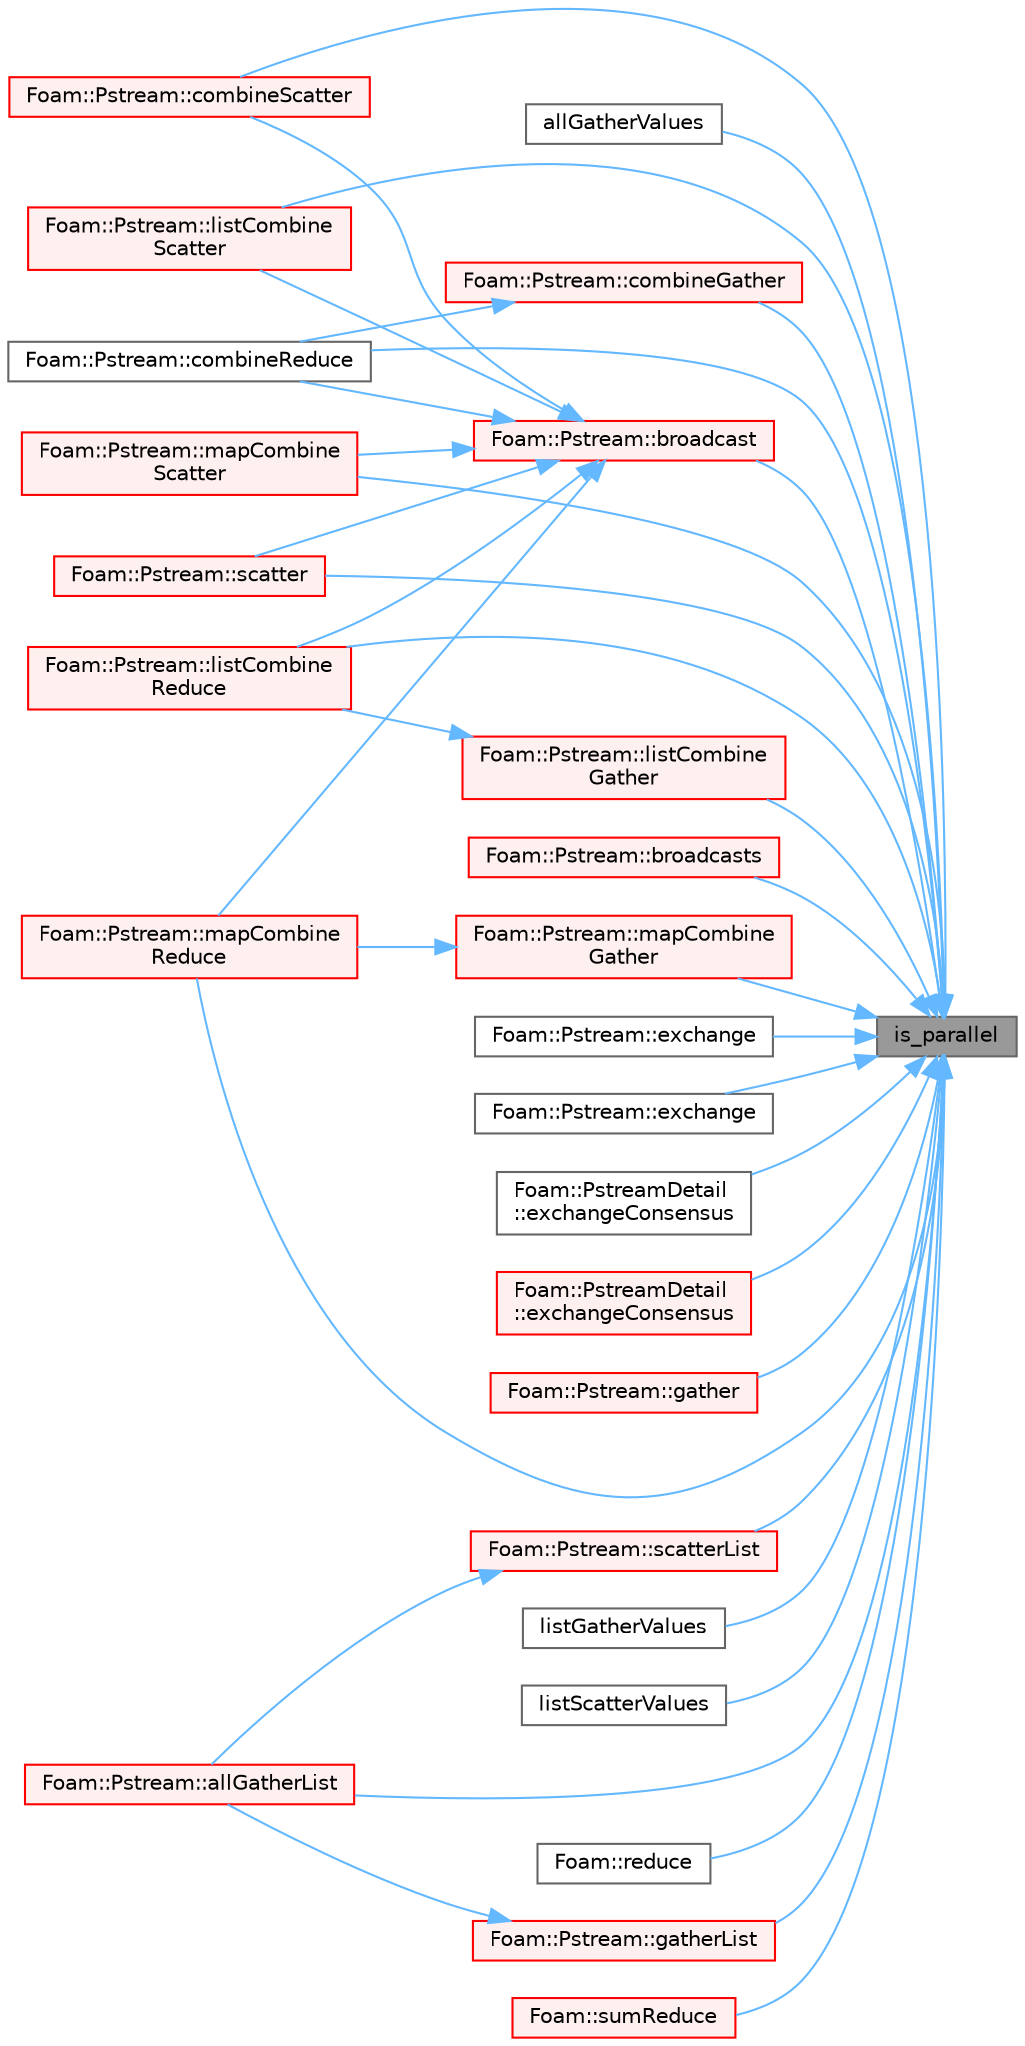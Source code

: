 digraph "is_parallel"
{
 // LATEX_PDF_SIZE
  bgcolor="transparent";
  edge [fontname=Helvetica,fontsize=10,labelfontname=Helvetica,labelfontsize=10];
  node [fontname=Helvetica,fontsize=10,shape=box,height=0.2,width=0.4];
  rankdir="RL";
  Node1 [id="Node000001",label="is_parallel",height=0.2,width=0.4,color="gray40", fillcolor="grey60", style="filled", fontcolor="black",tooltip=" "];
  Node1 -> Node2 [id="edge1_Node000001_Node000002",dir="back",color="steelblue1",style="solid",tooltip=" "];
  Node2 [id="Node000002",label="Foam::Pstream::allGatherList",height=0.2,width=0.4,color="red", fillcolor="#FFF0F0", style="filled",URL="$classFoam_1_1Pstream.html#ae922e15e1dd57e59fa36902268807c78",tooltip=" "];
  Node1 -> Node29 [id="edge2_Node000001_Node000029",dir="back",color="steelblue1",style="solid",tooltip=" "];
  Node29 [id="Node000029",label="allGatherValues",height=0.2,width=0.4,color="grey40", fillcolor="white", style="filled",URL="$classFoam_1_1UPstream.html#a78c9fe3a5af0cfdd4adc7f15390b41aa",tooltip=" "];
  Node1 -> Node30 [id="edge3_Node000001_Node000030",dir="back",color="steelblue1",style="solid",tooltip=" "];
  Node30 [id="Node000030",label="Foam::Pstream::broadcast",height=0.2,width=0.4,color="red", fillcolor="#FFF0F0", style="filled",URL="$classFoam_1_1Pstream.html#ab796b988453a18178b723382583e0cef",tooltip=" "];
  Node30 -> Node66 [id="edge4_Node000030_Node000066",dir="back",color="steelblue1",style="solid",tooltip=" "];
  Node66 [id="Node000066",label="Foam::Pstream::combineReduce",height=0.2,width=0.4,color="grey40", fillcolor="white", style="filled",URL="$classFoam_1_1Pstream.html#af23d27762b61bf855345dcebc1e8f6ae",tooltip=" "];
  Node30 -> Node67 [id="edge5_Node000030_Node000067",dir="back",color="steelblue1",style="solid",tooltip=" "];
  Node67 [id="Node000067",label="Foam::Pstream::combineScatter",height=0.2,width=0.4,color="red", fillcolor="#FFF0F0", style="filled",URL="$classFoam_1_1Pstream.html#a72eb7db43b99d33935795be25212b240",tooltip=" "];
  Node30 -> Node93 [id="edge6_Node000030_Node000093",dir="back",color="steelblue1",style="solid",tooltip=" "];
  Node93 [id="Node000093",label="Foam::Pstream::listCombine\lReduce",height=0.2,width=0.4,color="red", fillcolor="#FFF0F0", style="filled",URL="$classFoam_1_1Pstream.html#a303610fd10a6a560f8bb27e100aa77c6",tooltip=" "];
  Node30 -> Node122 [id="edge7_Node000030_Node000122",dir="back",color="steelblue1",style="solid",tooltip=" "];
  Node122 [id="Node000122",label="Foam::Pstream::listCombine\lScatter",height=0.2,width=0.4,color="red", fillcolor="#FFF0F0", style="filled",URL="$classFoam_1_1Pstream.html#a99698930580005b39ad6a5835d617fa9",tooltip=" "];
  Node30 -> Node127 [id="edge8_Node000030_Node000127",dir="back",color="steelblue1",style="solid",tooltip=" "];
  Node127 [id="Node000127",label="Foam::Pstream::mapCombine\lReduce",height=0.2,width=0.4,color="red", fillcolor="#FFF0F0", style="filled",URL="$classFoam_1_1Pstream.html#aa476e023f45cbd079d5ea83e173911e1",tooltip=" "];
  Node30 -> Node133 [id="edge9_Node000030_Node000133",dir="back",color="steelblue1",style="solid",tooltip=" "];
  Node133 [id="Node000133",label="Foam::Pstream::mapCombine\lScatter",height=0.2,width=0.4,color="red", fillcolor="#FFF0F0", style="filled",URL="$classFoam_1_1Pstream.html#ab51bd4fcdbb2c0ff6cea38a6641d073c",tooltip=" "];
  Node30 -> Node638 [id="edge10_Node000030_Node000638",dir="back",color="steelblue1",style="solid",tooltip=" "];
  Node638 [id="Node000638",label="Foam::Pstream::scatter",height=0.2,width=0.4,color="red", fillcolor="#FFF0F0", style="filled",URL="$classFoam_1_1Pstream.html#abd0389d2bfd59f5c0cd428795e613424",tooltip=" "];
  Node1 -> Node682 [id="edge11_Node000001_Node000682",dir="back",color="steelblue1",style="solid",tooltip=" "];
  Node682 [id="Node000682",label="Foam::Pstream::broadcasts",height=0.2,width=0.4,color="red", fillcolor="#FFF0F0", style="filled",URL="$classFoam_1_1Pstream.html#afa7a0d461e6372ade669201afce0e1c3",tooltip=" "];
  Node1 -> Node695 [id="edge12_Node000001_Node000695",dir="back",color="steelblue1",style="solid",tooltip=" "];
  Node695 [id="Node000695",label="Foam::Pstream::combineGather",height=0.2,width=0.4,color="red", fillcolor="#FFF0F0", style="filled",URL="$classFoam_1_1Pstream.html#a6a5fbe57b90209c3c007cae22783966d",tooltip=" "];
  Node695 -> Node66 [id="edge13_Node000695_Node000066",dir="back",color="steelblue1",style="solid",tooltip=" "];
  Node1 -> Node66 [id="edge14_Node000001_Node000066",dir="back",color="steelblue1",style="solid",tooltip=" "];
  Node1 -> Node67 [id="edge15_Node000001_Node000067",dir="back",color="steelblue1",style="solid",tooltip=" "];
  Node1 -> Node697 [id="edge16_Node000001_Node000697",dir="back",color="steelblue1",style="solid",tooltip=" "];
  Node697 [id="Node000697",label="Foam::Pstream::exchange",height=0.2,width=0.4,color="grey40", fillcolor="white", style="filled",URL="$classFoam_1_1Pstream.html#ada5958ff979283178e2dbba3bfcdd3e9",tooltip=" "];
  Node1 -> Node698 [id="edge17_Node000001_Node000698",dir="back",color="steelblue1",style="solid",tooltip=" "];
  Node698 [id="Node000698",label="Foam::Pstream::exchange",height=0.2,width=0.4,color="grey40", fillcolor="white", style="filled",URL="$classFoam_1_1Pstream.html#ab67b3ad023c42cc7d96f6a5cdb8ce8fa",tooltip=" "];
  Node1 -> Node699 [id="edge18_Node000001_Node000699",dir="back",color="steelblue1",style="solid",tooltip=" "];
  Node699 [id="Node000699",label="Foam::PstreamDetail\l::exchangeConsensus",height=0.2,width=0.4,color="grey40", fillcolor="white", style="filled",URL="$namespaceFoam_1_1PstreamDetail.html#a290daec6721dcc73e18585dd63411296",tooltip=" "];
  Node1 -> Node700 [id="edge19_Node000001_Node000700",dir="back",color="steelblue1",style="solid",tooltip=" "];
  Node700 [id="Node000700",label="Foam::PstreamDetail\l::exchangeConsensus",height=0.2,width=0.4,color="red", fillcolor="#FFF0F0", style="filled",URL="$namespaceFoam_1_1PstreamDetail.html#afe83de1d422bb3e240090bc44126b104",tooltip=" "];
  Node1 -> Node703 [id="edge20_Node000001_Node000703",dir="back",color="steelblue1",style="solid",tooltip=" "];
  Node703 [id="Node000703",label="Foam::Pstream::gather",height=0.2,width=0.4,color="red", fillcolor="#FFF0F0", style="filled",URL="$classFoam_1_1Pstream.html#a4b798236407a2f8c561efebfdc0f9f0e",tooltip=" "];
  Node1 -> Node705 [id="edge21_Node000001_Node000705",dir="back",color="steelblue1",style="solid",tooltip=" "];
  Node705 [id="Node000705",label="Foam::Pstream::gatherList",height=0.2,width=0.4,color="red", fillcolor="#FFF0F0", style="filled",URL="$classFoam_1_1Pstream.html#a5f2c39c18360c2508bad8e3af874ab52",tooltip=" "];
  Node705 -> Node2 [id="edge22_Node000705_Node000002",dir="back",color="steelblue1",style="solid",tooltip=" "];
  Node1 -> Node722 [id="edge23_Node000001_Node000722",dir="back",color="steelblue1",style="solid",tooltip=" "];
  Node722 [id="Node000722",label="Foam::Pstream::listCombine\lGather",height=0.2,width=0.4,color="red", fillcolor="#FFF0F0", style="filled",URL="$classFoam_1_1Pstream.html#ad076c926b6ba40bcb5d0ec7778d6b6fd",tooltip=" "];
  Node722 -> Node93 [id="edge24_Node000722_Node000093",dir="back",color="steelblue1",style="solid",tooltip=" "];
  Node1 -> Node93 [id="edge25_Node000001_Node000093",dir="back",color="steelblue1",style="solid",tooltip=" "];
  Node1 -> Node122 [id="edge26_Node000001_Node000122",dir="back",color="steelblue1",style="solid",tooltip=" "];
  Node1 -> Node730 [id="edge27_Node000001_Node000730",dir="back",color="steelblue1",style="solid",tooltip=" "];
  Node730 [id="Node000730",label="listGatherValues",height=0.2,width=0.4,color="grey40", fillcolor="white", style="filled",URL="$classFoam_1_1UPstream.html#aeb7b4fbe3fe17fd11d1c7e8fcd1ffa74",tooltip=" "];
  Node1 -> Node731 [id="edge28_Node000001_Node000731",dir="back",color="steelblue1",style="solid",tooltip=" "];
  Node731 [id="Node000731",label="listScatterValues",height=0.2,width=0.4,color="grey40", fillcolor="white", style="filled",URL="$classFoam_1_1UPstream.html#aeae8357721bf386ec54e5afa78d2a76e",tooltip=" "];
  Node1 -> Node732 [id="edge29_Node000001_Node000732",dir="back",color="steelblue1",style="solid",tooltip=" "];
  Node732 [id="Node000732",label="Foam::Pstream::mapCombine\lGather",height=0.2,width=0.4,color="red", fillcolor="#FFF0F0", style="filled",URL="$classFoam_1_1Pstream.html#ac6963306dca9e3de7d5ca58cd4329f61",tooltip=" "];
  Node732 -> Node127 [id="edge30_Node000732_Node000127",dir="back",color="steelblue1",style="solid",tooltip=" "];
  Node1 -> Node127 [id="edge31_Node000001_Node000127",dir="back",color="steelblue1",style="solid",tooltip=" "];
  Node1 -> Node133 [id="edge32_Node000001_Node000133",dir="back",color="steelblue1",style="solid",tooltip=" "];
  Node1 -> Node428 [id="edge33_Node000001_Node000428",dir="back",color="steelblue1",style="solid",tooltip=" "];
  Node428 [id="Node000428",label="Foam::reduce",height=0.2,width=0.4,color="grey40", fillcolor="white", style="filled",URL="$namespaceFoam.html#a1649dca1d5f3392105df32c76c3e6081",tooltip=" "];
  Node1 -> Node638 [id="edge34_Node000001_Node000638",dir="back",color="steelblue1",style="solid",tooltip=" "];
  Node1 -> Node734 [id="edge35_Node000001_Node000734",dir="back",color="steelblue1",style="solid",tooltip=" "];
  Node734 [id="Node000734",label="Foam::Pstream::scatterList",height=0.2,width=0.4,color="red", fillcolor="#FFF0F0", style="filled",URL="$classFoam_1_1Pstream.html#a8f29bc97f7891b66a1b70bdbcc669d7d",tooltip=" "];
  Node734 -> Node2 [id="edge36_Node000734_Node000002",dir="back",color="steelblue1",style="solid",tooltip=" "];
  Node1 -> Node611 [id="edge37_Node000001_Node000611",dir="back",color="steelblue1",style="solid",tooltip=" "];
  Node611 [id="Node000611",label="Foam::sumReduce",height=0.2,width=0.4,color="red", fillcolor="#FFF0F0", style="filled",URL="$namespaceFoam.html#aa97f44d458ee4b5ec36dbdfde7dc3fc2",tooltip=" "];
}
